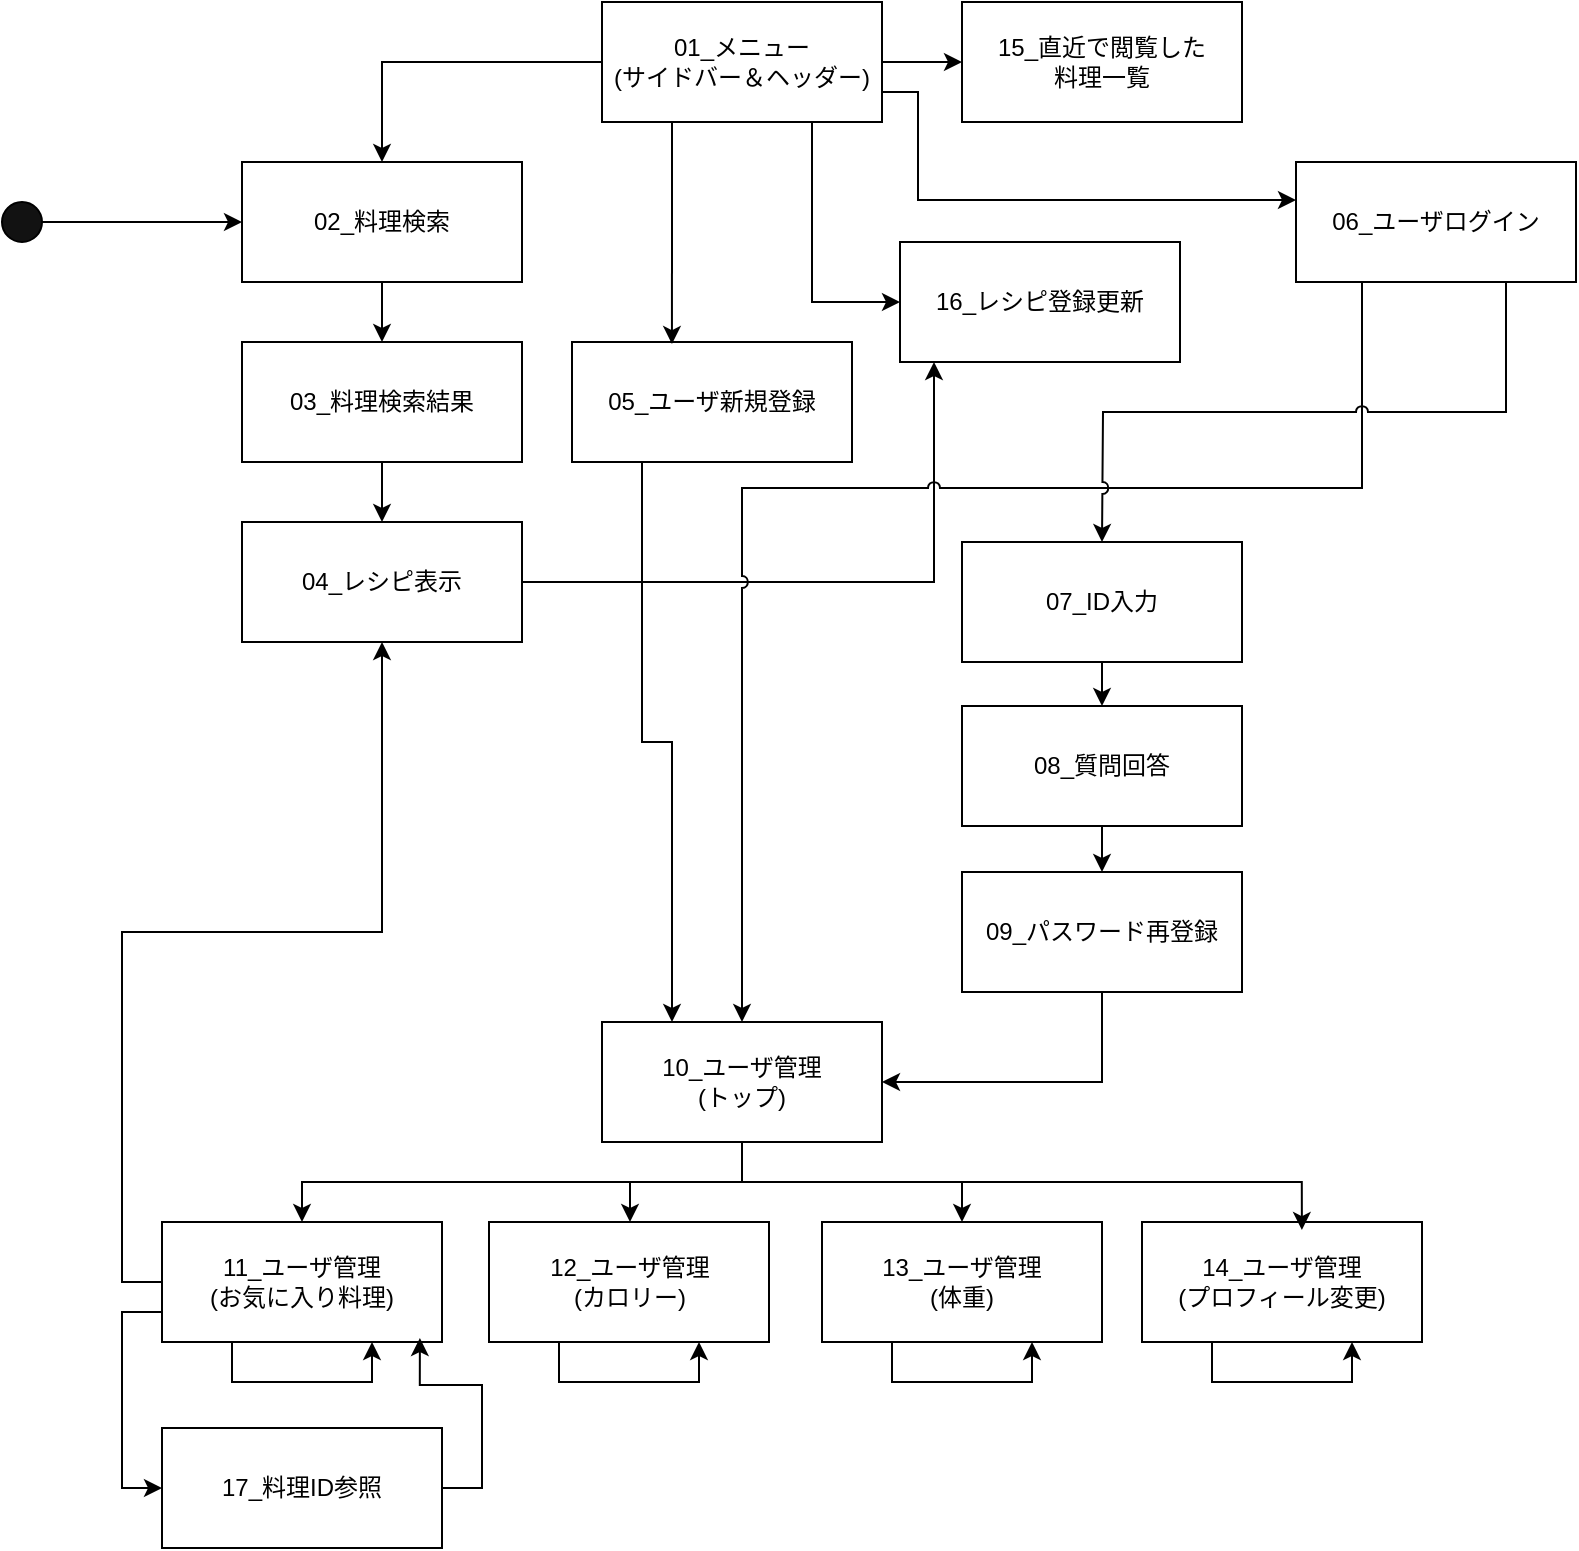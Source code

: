 <mxfile version="26.0.10">
  <diagram name="ページ1" id="g2LiyGsbFztUu-VZV9Sq">
    <mxGraphModel dx="954" dy="546" grid="0" gridSize="10" guides="1" tooltips="1" connect="1" arrows="1" fold="1" page="1" pageScale="1" pageWidth="827" pageHeight="1169" math="0" shadow="0">
      <root>
        <mxCell id="0" />
        <mxCell id="1" parent="0" />
        <mxCell id="y7YUD5gvW1xx9Sv0R6KF-40" style="edgeStyle=orthogonalEdgeStyle;rounded=0;orthogonalLoop=1;jettySize=auto;html=1;exitX=0;exitY=0.5;exitDx=0;exitDy=0;entryX=0.5;entryY=0;entryDx=0;entryDy=0;" parent="1" source="y7YUD5gvW1xx9Sv0R6KF-1" target="y7YUD5gvW1xx9Sv0R6KF-2" edge="1">
          <mxGeometry relative="1" as="geometry" />
        </mxCell>
        <mxCell id="JqCOu9I3WGE_JNEfnTLN-4" style="edgeStyle=orthogonalEdgeStyle;rounded=0;orthogonalLoop=1;jettySize=auto;html=1;entryX=0;entryY=0.5;entryDx=0;entryDy=0;" parent="1" source="y7YUD5gvW1xx9Sv0R6KF-1" target="JqCOu9I3WGE_JNEfnTLN-2" edge="1">
          <mxGeometry relative="1" as="geometry" />
        </mxCell>
        <mxCell id="JqCOu9I3WGE_JNEfnTLN-6" style="edgeStyle=orthogonalEdgeStyle;rounded=0;orthogonalLoop=1;jettySize=auto;html=1;exitX=1;exitY=0.75;exitDx=0;exitDy=0;" parent="1" source="y7YUD5gvW1xx9Sv0R6KF-1" target="y7YUD5gvW1xx9Sv0R6KF-6" edge="1">
          <mxGeometry relative="1" as="geometry">
            <Array as="points">
              <mxPoint x="488" y="55" />
              <mxPoint x="488" y="109" />
            </Array>
          </mxGeometry>
        </mxCell>
        <mxCell id="JqCOu9I3WGE_JNEfnTLN-8" style="edgeStyle=orthogonalEdgeStyle;rounded=0;orthogonalLoop=1;jettySize=auto;html=1;exitX=0.75;exitY=1;exitDx=0;exitDy=0;entryX=0;entryY=0.5;entryDx=0;entryDy=0;" parent="1" source="y7YUD5gvW1xx9Sv0R6KF-1" target="JqCOu9I3WGE_JNEfnTLN-3" edge="1">
          <mxGeometry relative="1" as="geometry" />
        </mxCell>
        <mxCell id="y7YUD5gvW1xx9Sv0R6KF-1" value="01_メニュー&lt;div&gt;(サイドバー＆ヘッダー)&lt;/div&gt;" style="rounded=0;whiteSpace=wrap;html=1;" parent="1" vertex="1">
          <mxGeometry x="330" y="10" width="140" height="60" as="geometry" />
        </mxCell>
        <mxCell id="y7YUD5gvW1xx9Sv0R6KF-21" style="edgeStyle=orthogonalEdgeStyle;rounded=0;orthogonalLoop=1;jettySize=auto;html=1;exitX=0.5;exitY=1;exitDx=0;exitDy=0;entryX=0.5;entryY=0;entryDx=0;entryDy=0;" parent="1" source="y7YUD5gvW1xx9Sv0R6KF-2" target="y7YUD5gvW1xx9Sv0R6KF-3" edge="1">
          <mxGeometry relative="1" as="geometry" />
        </mxCell>
        <mxCell id="y7YUD5gvW1xx9Sv0R6KF-2" value="02_料理検索" style="rounded=0;whiteSpace=wrap;html=1;" parent="1" vertex="1">
          <mxGeometry x="150" y="90" width="140" height="60" as="geometry" />
        </mxCell>
        <mxCell id="y7YUD5gvW1xx9Sv0R6KF-22" style="edgeStyle=orthogonalEdgeStyle;rounded=0;orthogonalLoop=1;jettySize=auto;html=1;exitX=0.5;exitY=1;exitDx=0;exitDy=0;entryX=0.5;entryY=0;entryDx=0;entryDy=0;" parent="1" source="y7YUD5gvW1xx9Sv0R6KF-3" target="y7YUD5gvW1xx9Sv0R6KF-4" edge="1">
          <mxGeometry relative="1" as="geometry" />
        </mxCell>
        <mxCell id="y7YUD5gvW1xx9Sv0R6KF-3" value="&lt;div&gt;&lt;span style=&quot;background-color: transparent; color: light-dark(rgb(0, 0, 0), rgb(255, 255, 255));&quot;&gt;03_料理検索結果&lt;/span&gt;&lt;/div&gt;" style="rounded=0;whiteSpace=wrap;html=1;" parent="1" vertex="1">
          <mxGeometry x="150" y="180" width="140" height="60" as="geometry" />
        </mxCell>
        <mxCell id="TqC6wuSXkMqGgvr65iPr-1" style="edgeStyle=orthogonalEdgeStyle;rounded=0;orthogonalLoop=1;jettySize=auto;html=1;exitX=1;exitY=0.5;exitDx=0;exitDy=0;jumpStyle=arc;" parent="1" source="y7YUD5gvW1xx9Sv0R6KF-4" target="JqCOu9I3WGE_JNEfnTLN-3" edge="1">
          <mxGeometry relative="1" as="geometry">
            <Array as="points">
              <mxPoint x="496" y="300" />
            </Array>
          </mxGeometry>
        </mxCell>
        <mxCell id="y7YUD5gvW1xx9Sv0R6KF-4" value="04_レシピ表示" style="rounded=0;whiteSpace=wrap;html=1;" parent="1" vertex="1">
          <mxGeometry x="150" y="270" width="140" height="60" as="geometry" />
        </mxCell>
        <mxCell id="GzXKuOIAcda1JKGif4pb-1" style="edgeStyle=orthogonalEdgeStyle;rounded=0;orthogonalLoop=1;jettySize=auto;html=1;exitX=0.25;exitY=1;exitDx=0;exitDy=0;entryX=0.25;entryY=0;entryDx=0;entryDy=0;" edge="1" parent="1" source="y7YUD5gvW1xx9Sv0R6KF-5" target="y7YUD5gvW1xx9Sv0R6KF-10">
          <mxGeometry relative="1" as="geometry" />
        </mxCell>
        <mxCell id="y7YUD5gvW1xx9Sv0R6KF-5" value="05_ユーザ新規登録" style="rounded=0;whiteSpace=wrap;html=1;" parent="1" vertex="1">
          <mxGeometry x="315" y="180" width="140" height="60" as="geometry" />
        </mxCell>
        <mxCell id="y7YUD5gvW1xx9Sv0R6KF-42" style="edgeStyle=orthogonalEdgeStyle;rounded=0;orthogonalLoop=1;jettySize=auto;html=1;entryX=0.5;entryY=0;entryDx=0;entryDy=0;exitX=0.25;exitY=1;exitDx=0;exitDy=0;jumpStyle=arc;" parent="1" source="y7YUD5gvW1xx9Sv0R6KF-6" target="y7YUD5gvW1xx9Sv0R6KF-10" edge="1">
          <mxGeometry relative="1" as="geometry">
            <Array as="points">
              <mxPoint x="710" y="150" />
              <mxPoint x="710" y="253" />
              <mxPoint x="400" y="253" />
            </Array>
          </mxGeometry>
        </mxCell>
        <mxCell id="y7YUD5gvW1xx9Sv0R6KF-44" style="edgeStyle=orthogonalEdgeStyle;rounded=0;orthogonalLoop=1;jettySize=auto;html=1;exitX=0.75;exitY=1;exitDx=0;exitDy=0;jumpStyle=arc;" parent="1" source="y7YUD5gvW1xx9Sv0R6KF-6" edge="1">
          <mxGeometry relative="1" as="geometry">
            <mxPoint x="580" y="280" as="targetPoint" />
          </mxGeometry>
        </mxCell>
        <mxCell id="y7YUD5gvW1xx9Sv0R6KF-6" value="06_ユーザログイン" style="rounded=0;whiteSpace=wrap;html=1;" parent="1" vertex="1">
          <mxGeometry x="677" y="90" width="140" height="60" as="geometry" />
        </mxCell>
        <mxCell id="y7YUD5gvW1xx9Sv0R6KF-32" style="edgeStyle=orthogonalEdgeStyle;rounded=0;orthogonalLoop=1;jettySize=auto;html=1;exitX=0.5;exitY=1;exitDx=0;exitDy=0;entryX=0.5;entryY=0;entryDx=0;entryDy=0;" parent="1" source="y7YUD5gvW1xx9Sv0R6KF-7" target="y7YUD5gvW1xx9Sv0R6KF-8" edge="1">
          <mxGeometry relative="1" as="geometry" />
        </mxCell>
        <mxCell id="y7YUD5gvW1xx9Sv0R6KF-7" value="07_ID入力" style="rounded=0;whiteSpace=wrap;html=1;" parent="1" vertex="1">
          <mxGeometry x="510" y="280" width="140" height="60" as="geometry" />
        </mxCell>
        <mxCell id="y7YUD5gvW1xx9Sv0R6KF-33" style="edgeStyle=orthogonalEdgeStyle;rounded=0;orthogonalLoop=1;jettySize=auto;html=1;exitX=0.5;exitY=1;exitDx=0;exitDy=0;entryX=0.5;entryY=0;entryDx=0;entryDy=0;" parent="1" source="y7YUD5gvW1xx9Sv0R6KF-8" target="y7YUD5gvW1xx9Sv0R6KF-9" edge="1">
          <mxGeometry relative="1" as="geometry" />
        </mxCell>
        <mxCell id="y7YUD5gvW1xx9Sv0R6KF-8" value="08_質問回答" style="rounded=0;whiteSpace=wrap;html=1;" parent="1" vertex="1">
          <mxGeometry x="510" y="362" width="140" height="60" as="geometry" />
        </mxCell>
        <mxCell id="y7YUD5gvW1xx9Sv0R6KF-34" style="edgeStyle=orthogonalEdgeStyle;rounded=0;orthogonalLoop=1;jettySize=auto;html=1;exitX=0.5;exitY=1;exitDx=0;exitDy=0;entryX=1;entryY=0.5;entryDx=0;entryDy=0;" parent="1" source="y7YUD5gvW1xx9Sv0R6KF-9" target="y7YUD5gvW1xx9Sv0R6KF-10" edge="1">
          <mxGeometry relative="1" as="geometry" />
        </mxCell>
        <mxCell id="y7YUD5gvW1xx9Sv0R6KF-9" value="09_パスワード再登録" style="rounded=0;whiteSpace=wrap;html=1;" parent="1" vertex="1">
          <mxGeometry x="510" y="445" width="140" height="60" as="geometry" />
        </mxCell>
        <mxCell id="y7YUD5gvW1xx9Sv0R6KF-23" style="edgeStyle=orthogonalEdgeStyle;rounded=0;orthogonalLoop=1;jettySize=auto;html=1;exitX=0.5;exitY=1;exitDx=0;exitDy=0;" parent="1" source="y7YUD5gvW1xx9Sv0R6KF-10" target="y7YUD5gvW1xx9Sv0R6KF-11" edge="1">
          <mxGeometry relative="1" as="geometry" />
        </mxCell>
        <mxCell id="y7YUD5gvW1xx9Sv0R6KF-24" style="edgeStyle=orthogonalEdgeStyle;rounded=0;orthogonalLoop=1;jettySize=auto;html=1;exitX=0.75;exitY=1;exitDx=0;exitDy=0;" parent="1" source="y7YUD5gvW1xx9Sv0R6KF-10" target="y7YUD5gvW1xx9Sv0R6KF-12" edge="1">
          <mxGeometry relative="1" as="geometry">
            <Array as="points">
              <mxPoint x="400" y="580" />
              <mxPoint x="400" y="600" />
              <mxPoint x="344" y="600" />
            </Array>
          </mxGeometry>
        </mxCell>
        <mxCell id="y7YUD5gvW1xx9Sv0R6KF-27" style="edgeStyle=orthogonalEdgeStyle;rounded=0;orthogonalLoop=1;jettySize=auto;html=1;exitX=0.75;exitY=1;exitDx=0;exitDy=0;entryX=0.5;entryY=0;entryDx=0;entryDy=0;" parent="1" source="y7YUD5gvW1xx9Sv0R6KF-10" target="y7YUD5gvW1xx9Sv0R6KF-13" edge="1">
          <mxGeometry relative="1" as="geometry">
            <Array as="points">
              <mxPoint x="400" y="580" />
              <mxPoint x="400" y="600" />
              <mxPoint x="510" y="600" />
            </Array>
          </mxGeometry>
        </mxCell>
        <mxCell id="y7YUD5gvW1xx9Sv0R6KF-10" value="10_ユーザ管理&lt;div&gt;(トップ)&lt;/div&gt;" style="rounded=0;whiteSpace=wrap;html=1;" parent="1" vertex="1">
          <mxGeometry x="330" y="520" width="140" height="60" as="geometry" />
        </mxCell>
        <mxCell id="y7YUD5gvW1xx9Sv0R6KF-35" style="edgeStyle=orthogonalEdgeStyle;rounded=0;orthogonalLoop=1;jettySize=auto;html=1;exitX=0;exitY=0.5;exitDx=0;exitDy=0;" parent="1" source="y7YUD5gvW1xx9Sv0R6KF-11" target="y7YUD5gvW1xx9Sv0R6KF-4" edge="1">
          <mxGeometry relative="1" as="geometry" />
        </mxCell>
        <mxCell id="nESoz010F5GxdWaV8ZXG-6" style="edgeStyle=orthogonalEdgeStyle;rounded=0;orthogonalLoop=1;jettySize=auto;html=1;exitX=0;exitY=0.75;exitDx=0;exitDy=0;entryX=0;entryY=0.5;entryDx=0;entryDy=0;" parent="1" source="y7YUD5gvW1xx9Sv0R6KF-11" target="nESoz010F5GxdWaV8ZXG-1" edge="1">
          <mxGeometry relative="1" as="geometry" />
        </mxCell>
        <mxCell id="y7YUD5gvW1xx9Sv0R6KF-11" value="11_ユーザ管理&lt;div&gt;(お気に入り料理)&lt;/div&gt;" style="rounded=0;whiteSpace=wrap;html=1;" parent="1" vertex="1">
          <mxGeometry x="110" y="620" width="140" height="60" as="geometry" />
        </mxCell>
        <mxCell id="y7YUD5gvW1xx9Sv0R6KF-12" value="12_ユーザ管理&lt;div&gt;(カロリー)&lt;/div&gt;" style="rounded=0;whiteSpace=wrap;html=1;" parent="1" vertex="1">
          <mxGeometry x="273.5" y="620" width="140" height="60" as="geometry" />
        </mxCell>
        <mxCell id="y7YUD5gvW1xx9Sv0R6KF-13" value="13_ユーザ管理&lt;div&gt;(体重)&lt;/div&gt;" style="rounded=0;whiteSpace=wrap;html=1;" parent="1" vertex="1">
          <mxGeometry x="440" y="620" width="140" height="60" as="geometry" />
        </mxCell>
        <mxCell id="y7YUD5gvW1xx9Sv0R6KF-14" value="14_ユーザ管理&lt;div&gt;(プロフィール変更)&lt;/div&gt;" style="rounded=0;whiteSpace=wrap;html=1;" parent="1" vertex="1">
          <mxGeometry x="600" y="620" width="140" height="60" as="geometry" />
        </mxCell>
        <mxCell id="y7YUD5gvW1xx9Sv0R6KF-20" style="edgeStyle=orthogonalEdgeStyle;rounded=0;orthogonalLoop=1;jettySize=auto;html=1;" parent="1" source="y7YUD5gvW1xx9Sv0R6KF-15" target="y7YUD5gvW1xx9Sv0R6KF-2" edge="1">
          <mxGeometry relative="1" as="geometry" />
        </mxCell>
        <mxCell id="y7YUD5gvW1xx9Sv0R6KF-15" value="" style="ellipse;whiteSpace=wrap;html=1;fillColor=#121212;" parent="1" vertex="1">
          <mxGeometry x="30" y="110" width="20" height="20" as="geometry" />
        </mxCell>
        <mxCell id="y7YUD5gvW1xx9Sv0R6KF-26" style="edgeStyle=orthogonalEdgeStyle;rounded=0;orthogonalLoop=1;jettySize=auto;html=1;exitX=0.75;exitY=1;exitDx=0;exitDy=0;entryX=0.571;entryY=0.067;entryDx=0;entryDy=0;entryPerimeter=0;" parent="1" source="y7YUD5gvW1xx9Sv0R6KF-10" target="y7YUD5gvW1xx9Sv0R6KF-14" edge="1">
          <mxGeometry relative="1" as="geometry">
            <Array as="points">
              <mxPoint x="400" y="580" />
              <mxPoint x="400" y="600" />
              <mxPoint x="680" y="600" />
            </Array>
          </mxGeometry>
        </mxCell>
        <mxCell id="y7YUD5gvW1xx9Sv0R6KF-45" style="edgeStyle=orthogonalEdgeStyle;rounded=0;orthogonalLoop=1;jettySize=auto;html=1;exitX=0.25;exitY=1;exitDx=0;exitDy=0;entryX=0.75;entryY=1;entryDx=0;entryDy=0;" parent="1" source="y7YUD5gvW1xx9Sv0R6KF-12" target="y7YUD5gvW1xx9Sv0R6KF-12" edge="1">
          <mxGeometry relative="1" as="geometry" />
        </mxCell>
        <mxCell id="y7YUD5gvW1xx9Sv0R6KF-46" style="edgeStyle=orthogonalEdgeStyle;rounded=0;orthogonalLoop=1;jettySize=auto;html=1;exitX=0.25;exitY=1;exitDx=0;exitDy=0;entryX=0.75;entryY=1;entryDx=0;entryDy=0;" parent="1" source="y7YUD5gvW1xx9Sv0R6KF-13" target="y7YUD5gvW1xx9Sv0R6KF-13" edge="1">
          <mxGeometry relative="1" as="geometry" />
        </mxCell>
        <mxCell id="y7YUD5gvW1xx9Sv0R6KF-47" style="edgeStyle=orthogonalEdgeStyle;rounded=0;orthogonalLoop=1;jettySize=auto;html=1;exitX=0.25;exitY=1;exitDx=0;exitDy=0;entryX=0.75;entryY=1;entryDx=0;entryDy=0;" parent="1" source="y7YUD5gvW1xx9Sv0R6KF-14" target="y7YUD5gvW1xx9Sv0R6KF-14" edge="1">
          <mxGeometry relative="1" as="geometry" />
        </mxCell>
        <mxCell id="y7YUD5gvW1xx9Sv0R6KF-48" style="edgeStyle=orthogonalEdgeStyle;rounded=0;orthogonalLoop=1;jettySize=auto;html=1;exitX=0.25;exitY=1;exitDx=0;exitDy=0;entryX=0.75;entryY=1;entryDx=0;entryDy=0;" parent="1" source="y7YUD5gvW1xx9Sv0R6KF-11" target="y7YUD5gvW1xx9Sv0R6KF-11" edge="1">
          <mxGeometry relative="1" as="geometry" />
        </mxCell>
        <mxCell id="JqCOu9I3WGE_JNEfnTLN-2" value="15_直近で閲覧した&lt;div&gt;料理一覧&lt;/div&gt;" style="rounded=0;whiteSpace=wrap;html=1;" parent="1" vertex="1">
          <mxGeometry x="510" y="10" width="140" height="60" as="geometry" />
        </mxCell>
        <mxCell id="JqCOu9I3WGE_JNEfnTLN-3" value="16_レシピ登録更新" style="rounded=0;whiteSpace=wrap;html=1;" parent="1" vertex="1">
          <mxGeometry x="479" y="130" width="140" height="60" as="geometry" />
        </mxCell>
        <mxCell id="JqCOu9I3WGE_JNEfnTLN-9" style="edgeStyle=orthogonalEdgeStyle;rounded=0;orthogonalLoop=1;jettySize=auto;html=1;exitX=0.25;exitY=1;exitDx=0;exitDy=0;entryX=0.357;entryY=0.017;entryDx=0;entryDy=0;entryPerimeter=0;" parent="1" source="y7YUD5gvW1xx9Sv0R6KF-1" target="y7YUD5gvW1xx9Sv0R6KF-5" edge="1">
          <mxGeometry relative="1" as="geometry" />
        </mxCell>
        <mxCell id="nESoz010F5GxdWaV8ZXG-1" value="17_料理ID参照" style="rounded=0;whiteSpace=wrap;html=1;" parent="1" vertex="1">
          <mxGeometry x="110" y="723" width="140" height="60" as="geometry" />
        </mxCell>
        <mxCell id="nESoz010F5GxdWaV8ZXG-7" style="edgeStyle=orthogonalEdgeStyle;rounded=0;orthogonalLoop=1;jettySize=auto;html=1;exitX=1;exitY=0.5;exitDx=0;exitDy=0;entryX=0.921;entryY=0.967;entryDx=0;entryDy=0;entryPerimeter=0;" parent="1" source="nESoz010F5GxdWaV8ZXG-1" target="y7YUD5gvW1xx9Sv0R6KF-11" edge="1">
          <mxGeometry relative="1" as="geometry" />
        </mxCell>
      </root>
    </mxGraphModel>
  </diagram>
</mxfile>
